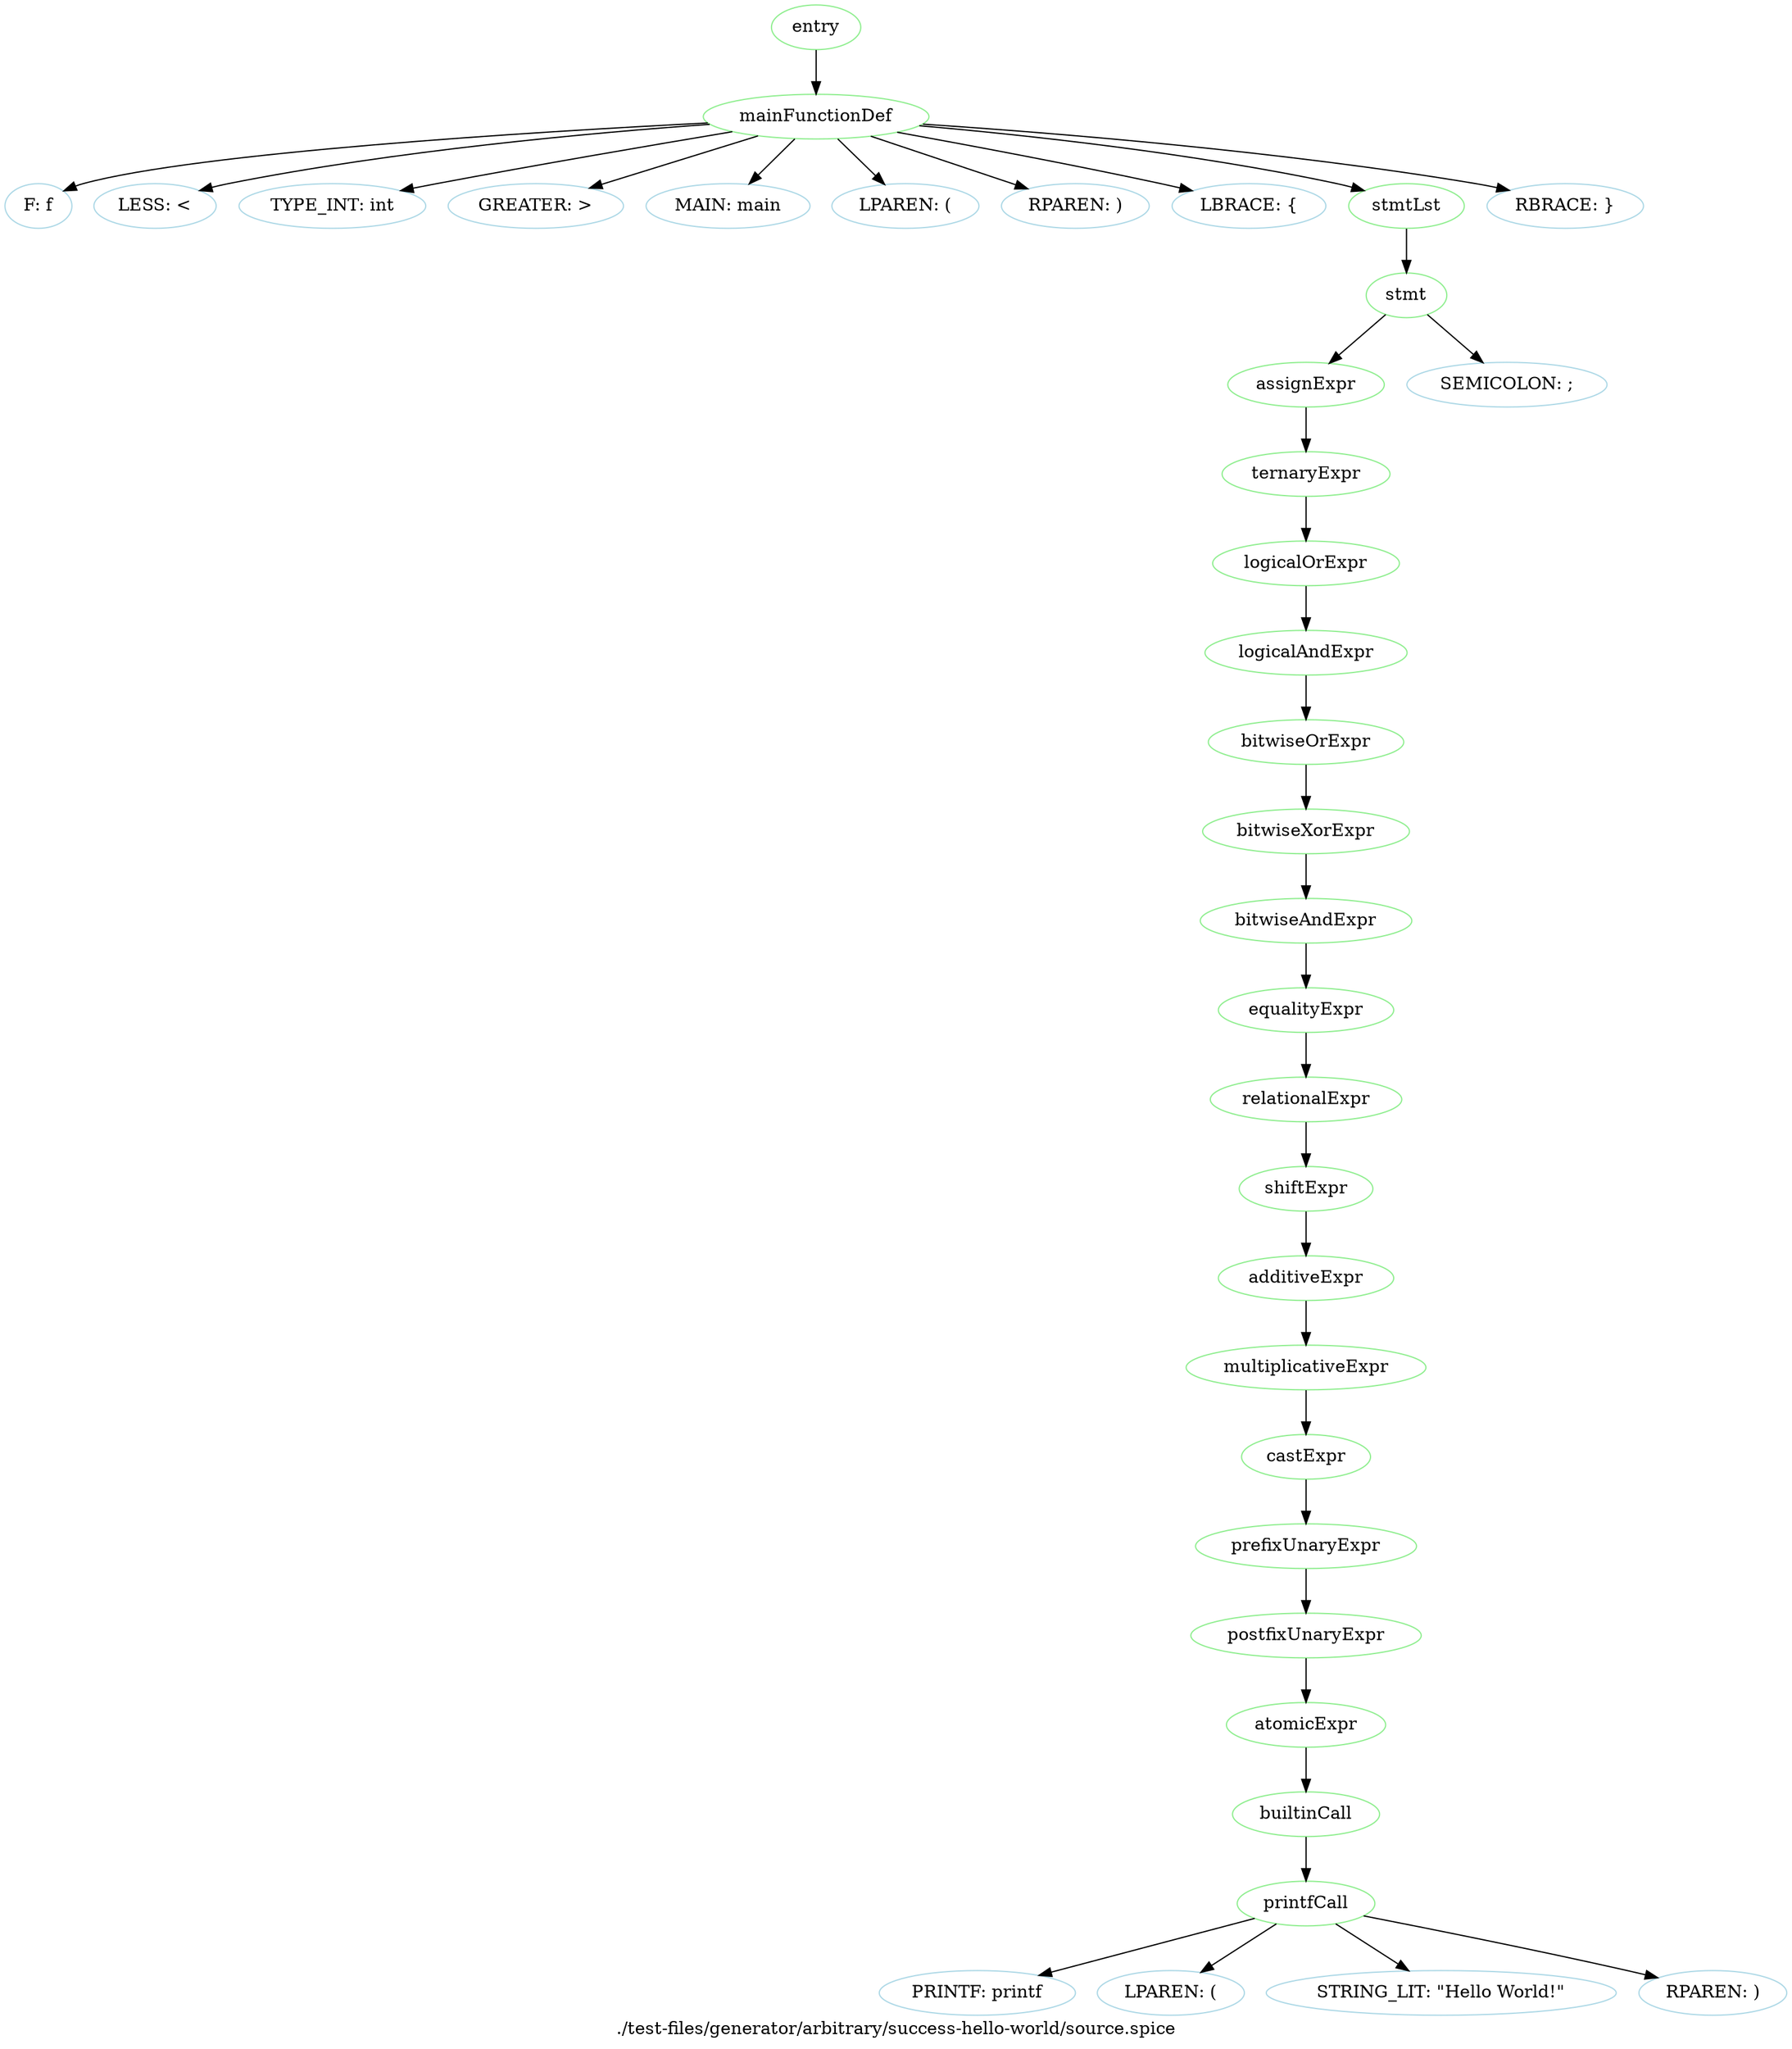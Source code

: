 digraph {
 rankdir="TB";
 label="./test-files/generator/arbitrary/success-hello-world/source.spice";
 L1C0_entry [color="lightgreen",label="entry"];
 L1C0_mainFunctionDef [color="lightgreen",label="mainFunctionDef"];
 L1C0_entry -> L1C0_mainFunctionDef;
 L1C0 [color="lightblue",label="F: f"];
 L1C0_mainFunctionDef -> L1C0
 L1C1 [color="lightblue",label="LESS: <"];
 L1C0_mainFunctionDef -> L1C1
 L1C2 [color="lightblue",label="TYPE_INT: int"];
 L1C0_mainFunctionDef -> L1C2
 L1C5 [color="lightblue",label="GREATER: >"];
 L1C0_mainFunctionDef -> L1C5
 L1C7 [color="lightblue",label="MAIN: main"];
 L1C0_mainFunctionDef -> L1C7
 L1C11 [color="lightblue",label="LPAREN: ("];
 L1C0_mainFunctionDef -> L1C11
 L1C12 [color="lightblue",label="RPAREN: )"];
 L1C0_mainFunctionDef -> L1C12
 L1C14 [color="lightblue",label="LBRACE: {"];
 L1C0_mainFunctionDef -> L1C14
 L2C4_stmtLst [color="lightgreen",label="stmtLst"];
 L1C0_mainFunctionDef -> L2C4_stmtLst;
 L2C4_stmt [color="lightgreen",label="stmt"];
 L2C4_stmtLst -> L2C4_stmt;
 L2C4_assignExpr [color="lightgreen",label="assignExpr"];
 L2C4_stmt -> L2C4_assignExpr;
 L2C4_ternaryExpr [color="lightgreen",label="ternaryExpr"];
 L2C4_assignExpr -> L2C4_ternaryExpr;
 L2C4_logicalOrExpr [color="lightgreen",label="logicalOrExpr"];
 L2C4_ternaryExpr -> L2C4_logicalOrExpr;
 L2C4_logicalAndExpr [color="lightgreen",label="logicalAndExpr"];
 L2C4_logicalOrExpr -> L2C4_logicalAndExpr;
 L2C4_bitwiseOrExpr [color="lightgreen",label="bitwiseOrExpr"];
 L2C4_logicalAndExpr -> L2C4_bitwiseOrExpr;
 L2C4_bitwiseXorExpr [color="lightgreen",label="bitwiseXorExpr"];
 L2C4_bitwiseOrExpr -> L2C4_bitwiseXorExpr;
 L2C4_bitwiseAndExpr [color="lightgreen",label="bitwiseAndExpr"];
 L2C4_bitwiseXorExpr -> L2C4_bitwiseAndExpr;
 L2C4_equalityExpr [color="lightgreen",label="equalityExpr"];
 L2C4_bitwiseAndExpr -> L2C4_equalityExpr;
 L2C4_relationalExpr [color="lightgreen",label="relationalExpr"];
 L2C4_equalityExpr -> L2C4_relationalExpr;
 L2C4_shiftExpr [color="lightgreen",label="shiftExpr"];
 L2C4_relationalExpr -> L2C4_shiftExpr;
 L2C4_additiveExpr [color="lightgreen",label="additiveExpr"];
 L2C4_shiftExpr -> L2C4_additiveExpr;
 L2C4_multiplicativeExpr [color="lightgreen",label="multiplicativeExpr"];
 L2C4_additiveExpr -> L2C4_multiplicativeExpr;
 L2C4_castExpr [color="lightgreen",label="castExpr"];
 L2C4_multiplicativeExpr -> L2C4_castExpr;
 L2C4_prefixUnaryExpr [color="lightgreen",label="prefixUnaryExpr"];
 L2C4_castExpr -> L2C4_prefixUnaryExpr;
 L2C4_postfixUnaryExpr [color="lightgreen",label="postfixUnaryExpr"];
 L2C4_prefixUnaryExpr -> L2C4_postfixUnaryExpr;
 L2C4_atomicExpr [color="lightgreen",label="atomicExpr"];
 L2C4_postfixUnaryExpr -> L2C4_atomicExpr;
 L2C4_builtinCall [color="lightgreen",label="builtinCall"];
 L2C4_atomicExpr -> L2C4_builtinCall;
 L2C4_printfCall [color="lightgreen",label="printfCall"];
 L2C4_builtinCall -> L2C4_printfCall;
 L2C4 [color="lightblue",label="PRINTF: printf"];
 L2C4_printfCall -> L2C4
 L2C10 [color="lightblue",label="LPAREN: ("];
 L2C4_printfCall -> L2C10
 L2C11 [color="lightblue",label="STRING_LIT: \"Hello World!\""];
 L2C4_printfCall -> L2C11
 L2C25 [color="lightblue",label="RPAREN: )"];
 L2C4_printfCall -> L2C25
 L2C26 [color="lightblue",label="SEMICOLON: ;"];
 L2C4_stmt -> L2C26
 L3C0 [color="lightblue",label="RBRACE: }"];
 L1C0_mainFunctionDef -> L3C0
}